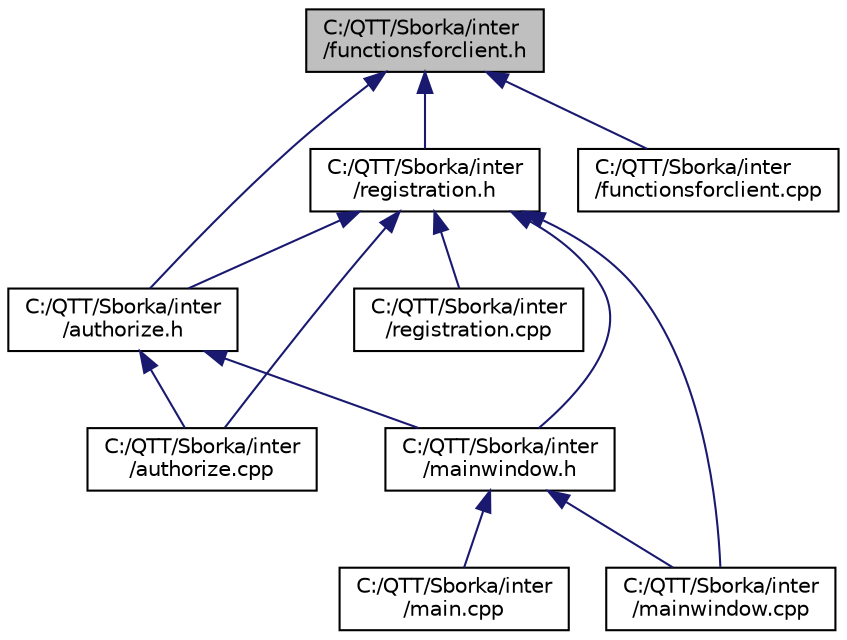 digraph "C:/QTT/Sborka/inter/functionsforclient.h"
{
  edge [fontname="Helvetica",fontsize="10",labelfontname="Helvetica",labelfontsize="10"];
  node [fontname="Helvetica",fontsize="10",shape=record];
  Node3 [label="C:/QTT/Sborka/inter\l/functionsforclient.h",height=0.2,width=0.4,color="black", fillcolor="grey75", style="filled", fontcolor="black"];
  Node3 -> Node4 [dir="back",color="midnightblue",fontsize="10",style="solid"];
  Node4 [label="C:/QTT/Sborka/inter\l/authorize.h",height=0.2,width=0.4,color="black", fillcolor="white", style="filled",URL="$authorize_8h.html"];
  Node4 -> Node5 [dir="back",color="midnightblue",fontsize="10",style="solid"];
  Node5 [label="C:/QTT/Sborka/inter\l/authorize.cpp",height=0.2,width=0.4,color="black", fillcolor="white", style="filled",URL="$authorize_8cpp.html"];
  Node4 -> Node6 [dir="back",color="midnightblue",fontsize="10",style="solid"];
  Node6 [label="C:/QTT/Sborka/inter\l/mainwindow.h",height=0.2,width=0.4,color="black", fillcolor="white", style="filled",URL="$mainwindow_8h.html"];
  Node6 -> Node7 [dir="back",color="midnightblue",fontsize="10",style="solid"];
  Node7 [label="C:/QTT/Sborka/inter\l/main.cpp",height=0.2,width=0.4,color="black", fillcolor="white", style="filled",URL="$main_8cpp.html"];
  Node6 -> Node8 [dir="back",color="midnightblue",fontsize="10",style="solid"];
  Node8 [label="C:/QTT/Sborka/inter\l/mainwindow.cpp",height=0.2,width=0.4,color="black", fillcolor="white", style="filled",URL="$mainwindow_8cpp.html"];
  Node3 -> Node9 [dir="back",color="midnightblue",fontsize="10",style="solid"];
  Node9 [label="C:/QTT/Sborka/inter\l/registration.h",height=0.2,width=0.4,color="black", fillcolor="white", style="filled",URL="$registration_8h.html"];
  Node9 -> Node4 [dir="back",color="midnightblue",fontsize="10",style="solid"];
  Node9 -> Node5 [dir="back",color="midnightblue",fontsize="10",style="solid"];
  Node9 -> Node6 [dir="back",color="midnightblue",fontsize="10",style="solid"];
  Node9 -> Node8 [dir="back",color="midnightblue",fontsize="10",style="solid"];
  Node9 -> Node10 [dir="back",color="midnightblue",fontsize="10",style="solid"];
  Node10 [label="C:/QTT/Sborka/inter\l/registration.cpp",height=0.2,width=0.4,color="black", fillcolor="white", style="filled",URL="$registration_8cpp.html"];
  Node3 -> Node11 [dir="back",color="midnightblue",fontsize="10",style="solid"];
  Node11 [label="C:/QTT/Sborka/inter\l/functionsforclient.cpp",height=0.2,width=0.4,color="black", fillcolor="white", style="filled",URL="$functionsforclient_8cpp.html"];
}
